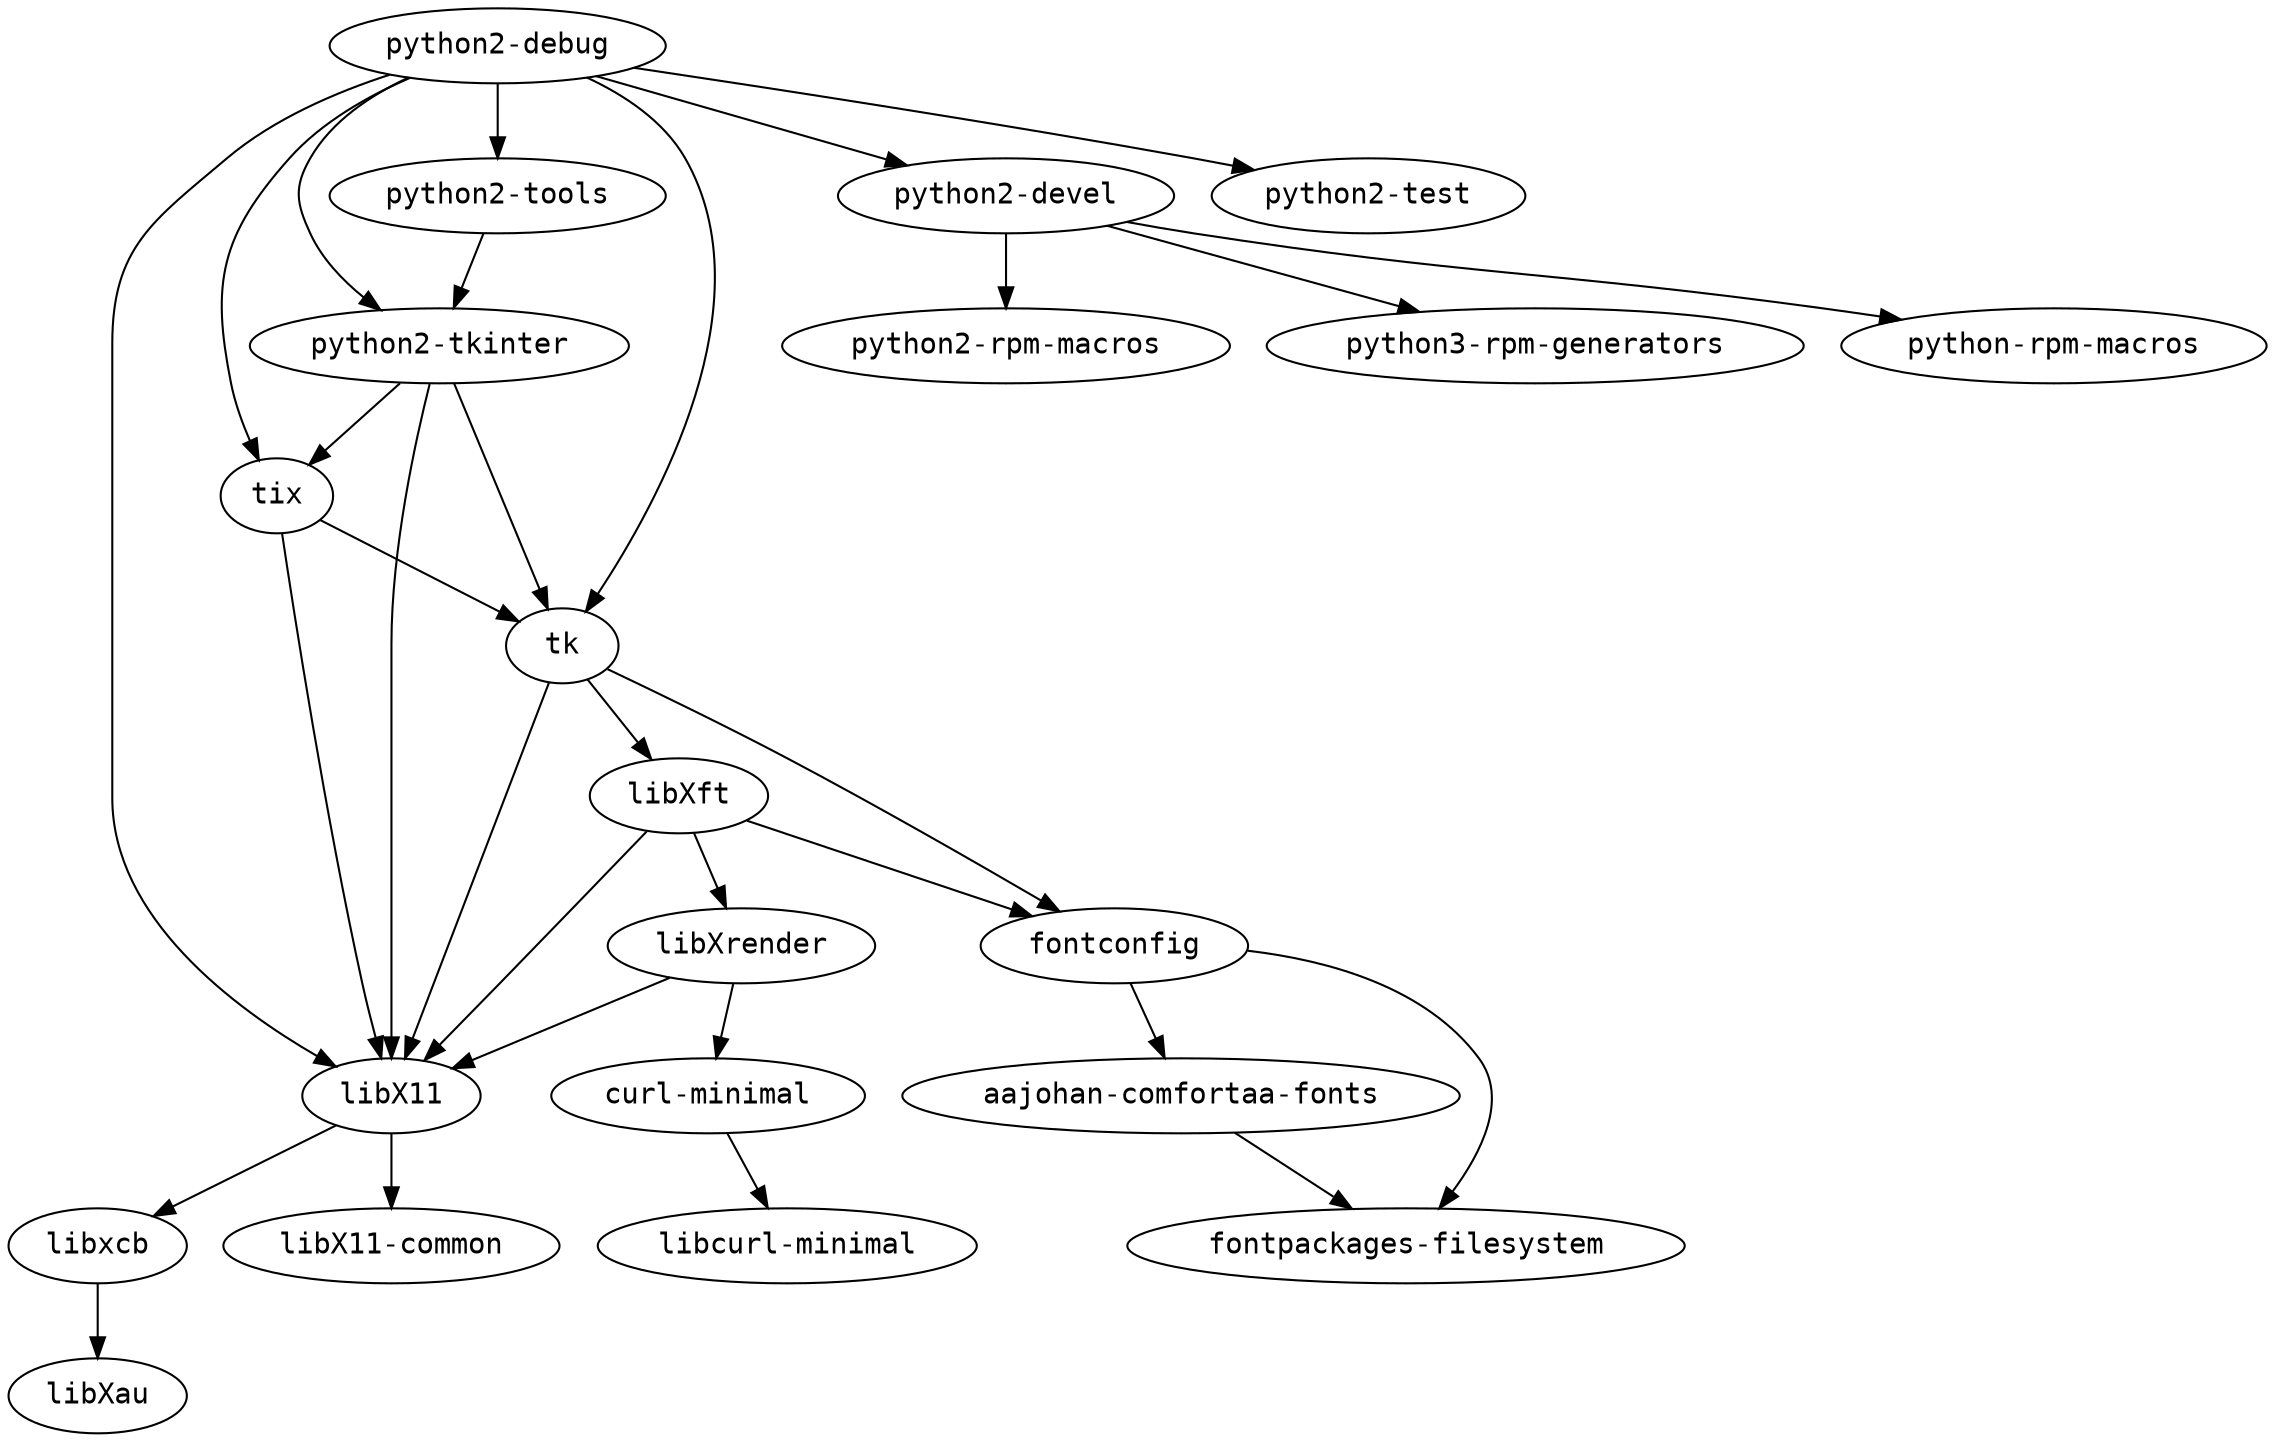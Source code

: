 strict digraph G {
node [fontname=monospace];
  "aajohan-comfortaa-fonts" -> "fontpackages-filesystem";
  "curl-minimal" -> "libcurl-minimal";
  "fontconfig" -> "aajohan-comfortaa-fonts";
  "fontconfig" -> "fontpackages-filesystem";
  "libX11" -> "libX11-common";
  "libX11" -> "libxcb";
  "libxcb" -> "libXau";
  "libXft" -> "fontconfig";
  "libXft" -> "libX11";
  "libXft" -> "libXrender";
  "libXrender" -> "curl-minimal";
  "libXrender" -> "libX11";
  "python2-debug" -> "libX11";
  "python2-debug" -> "python2-devel";
  "python2-debug" -> "python2-test";
  "python2-debug" -> "python2-tkinter";
  "python2-debug" -> "python2-tools";
  "python2-debug" -> "tix";
  "python2-debug" -> "tk";
  "python2-devel" -> "python2-rpm-macros";
  "python2-devel" -> "python3-rpm-generators";
  "python2-devel" -> "python-rpm-macros";
  "python2-tkinter" -> "libX11";
  "python2-tkinter" -> "tix";
  "python2-tkinter" -> "tk";
  "python2-tools" -> "python2-tkinter";
  "tix" -> "libX11";
  "tix" -> "tk";
  "tk" -> "fontconfig";
  "tk" -> "libX11";
  "tk" -> "libXft";
}
